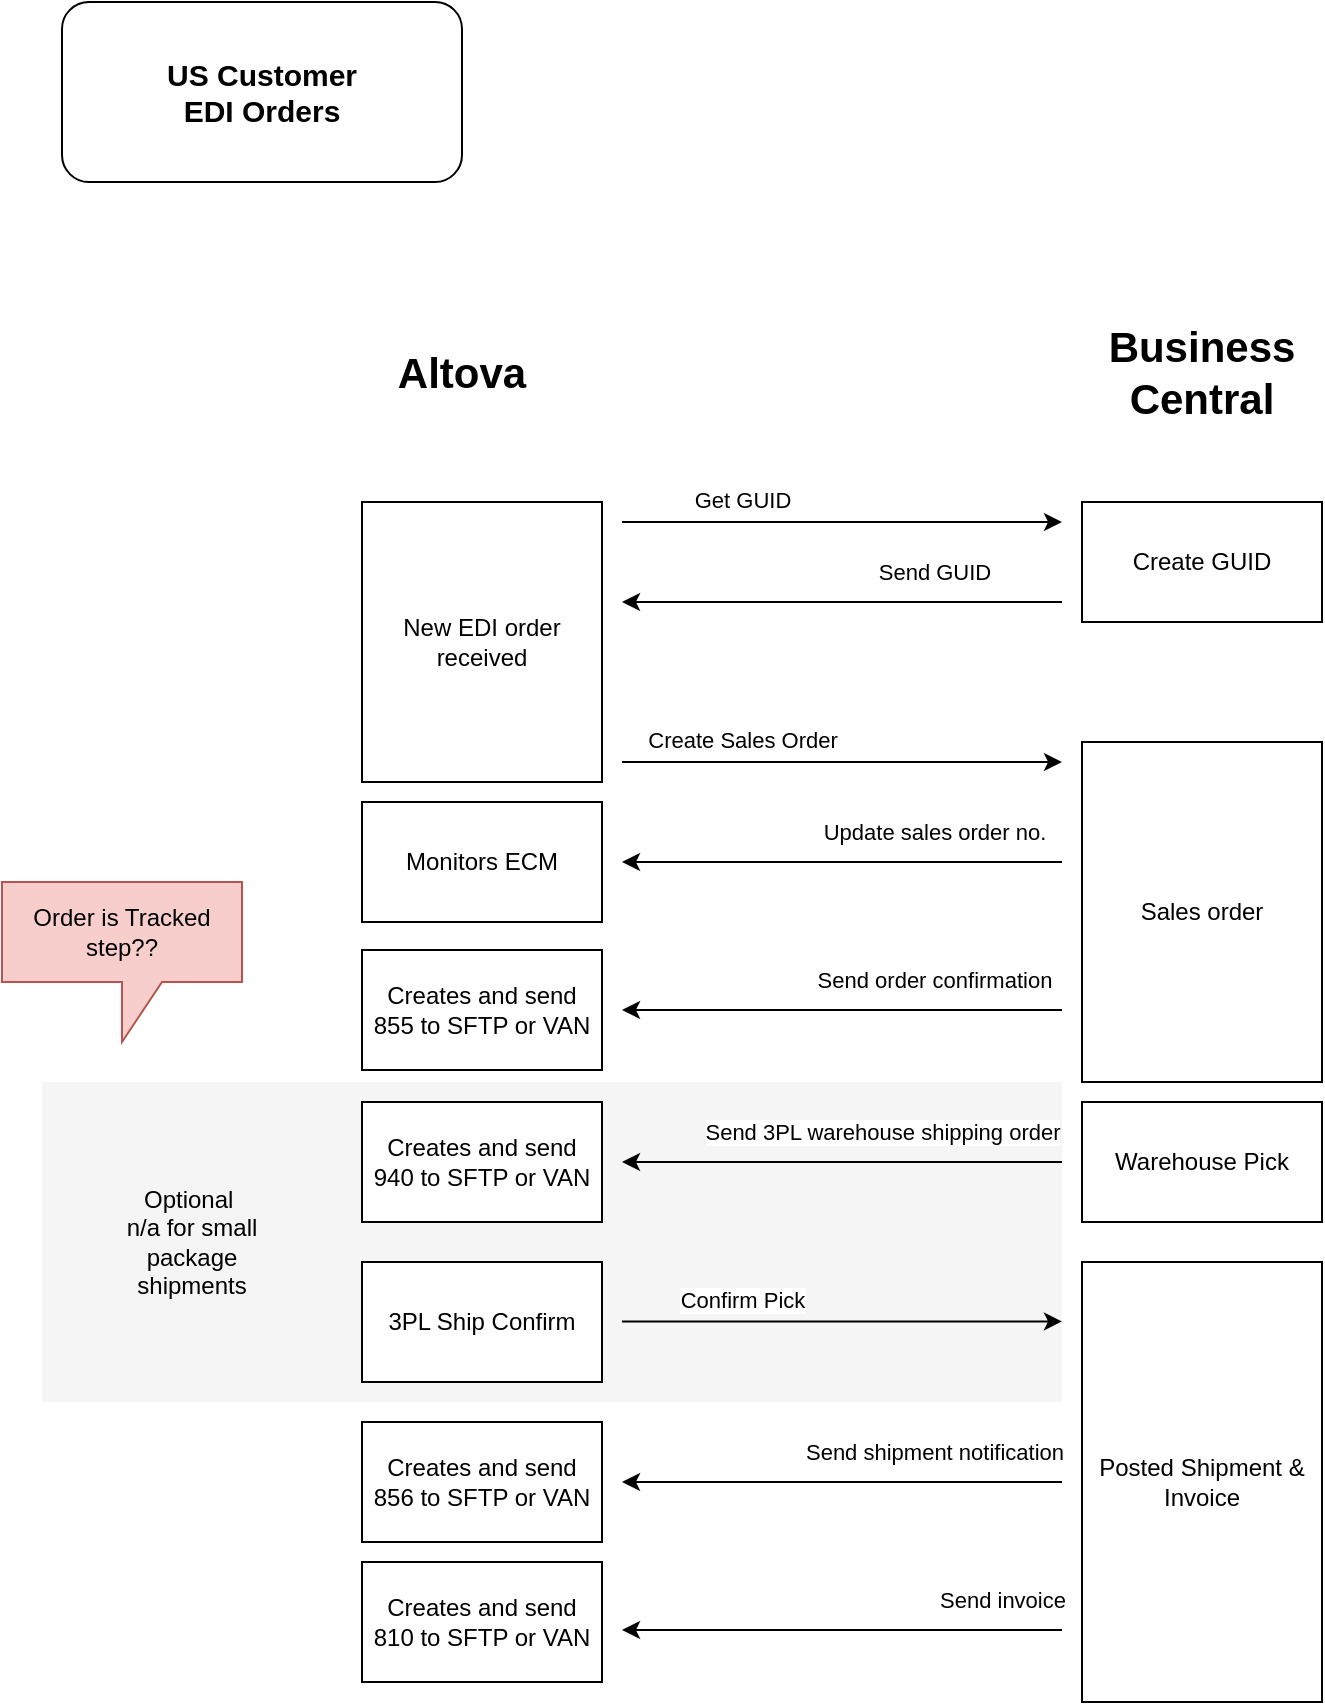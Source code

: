<mxfile version="22.1.1" type="github" pages="3">
  <diagram name="US Customer EDI Orders" id="ITsrPc8U3nd3HmOz6KBZ">
    <mxGraphModel dx="992" dy="601" grid="1" gridSize="10" guides="1" tooltips="1" connect="1" arrows="1" fold="1" page="1" pageScale="1" pageWidth="827" pageHeight="1169" math="0" shadow="0">
      <root>
        <mxCell id="0" />
        <mxCell id="1" parent="0" />
        <mxCell id="JtWlEISLe5lI5274EbQN-45" value="" style="rounded=0;whiteSpace=wrap;html=1;fillColor=#f5f5f5;fontColor=#333333;strokeColor=none;" vertex="1" parent="1">
          <mxGeometry x="50" y="590" width="510" height="160" as="geometry" />
        </mxCell>
        <mxCell id="JtWlEISLe5lI5274EbQN-3" value="" style="endArrow=classic;html=1;rounded=0;" edge="1" parent="1">
          <mxGeometry width="50" height="50" relative="1" as="geometry">
            <mxPoint x="340" y="310" as="sourcePoint" />
            <mxPoint x="560" y="310" as="targetPoint" />
          </mxGeometry>
        </mxCell>
        <mxCell id="JtWlEISLe5lI5274EbQN-4" value="Get GUID" style="edgeLabel;html=1;align=center;verticalAlign=middle;resizable=0;points=[];" vertex="1" connectable="0" parent="JtWlEISLe5lI5274EbQN-3">
          <mxGeometry x="-0.238" y="-2" relative="1" as="geometry">
            <mxPoint x="-24" y="-13" as="offset" />
          </mxGeometry>
        </mxCell>
        <mxCell id="JtWlEISLe5lI5274EbQN-8" value="" style="endArrow=classic;html=1;rounded=0;" edge="1" parent="1">
          <mxGeometry width="50" height="50" relative="1" as="geometry">
            <mxPoint x="560" y="350" as="sourcePoint" />
            <mxPoint x="340" y="350" as="targetPoint" />
          </mxGeometry>
        </mxCell>
        <mxCell id="JtWlEISLe5lI5274EbQN-9" value="Send GUID" style="edgeLabel;html=1;align=center;verticalAlign=middle;resizable=0;points=[];" vertex="1" connectable="0" parent="JtWlEISLe5lI5274EbQN-8">
          <mxGeometry x="-0.238" y="-2" relative="1" as="geometry">
            <mxPoint x="20" y="-13" as="offset" />
          </mxGeometry>
        </mxCell>
        <mxCell id="JtWlEISLe5lI5274EbQN-10" value="" style="endArrow=classic;html=1;rounded=0;" edge="1" parent="1">
          <mxGeometry width="50" height="50" relative="1" as="geometry">
            <mxPoint x="340" y="430" as="sourcePoint" />
            <mxPoint x="560" y="430" as="targetPoint" />
          </mxGeometry>
        </mxCell>
        <mxCell id="JtWlEISLe5lI5274EbQN-11" value="Create Sales Order" style="edgeLabel;html=1;align=center;verticalAlign=middle;resizable=0;points=[];" vertex="1" connectable="0" parent="JtWlEISLe5lI5274EbQN-10">
          <mxGeometry x="-0.238" y="-2" relative="1" as="geometry">
            <mxPoint x="-24" y="-13" as="offset" />
          </mxGeometry>
        </mxCell>
        <mxCell id="JtWlEISLe5lI5274EbQN-12" value="" style="endArrow=classic;html=1;rounded=0;" edge="1" parent="1">
          <mxGeometry width="50" height="50" relative="1" as="geometry">
            <mxPoint x="560" y="480" as="sourcePoint" />
            <mxPoint x="340" y="480" as="targetPoint" />
          </mxGeometry>
        </mxCell>
        <mxCell id="JtWlEISLe5lI5274EbQN-13" value="Update sales order no." style="edgeLabel;html=1;align=center;verticalAlign=middle;resizable=0;points=[];" vertex="1" connectable="0" parent="JtWlEISLe5lI5274EbQN-12">
          <mxGeometry x="-0.238" y="-2" relative="1" as="geometry">
            <mxPoint x="20" y="-13" as="offset" />
          </mxGeometry>
        </mxCell>
        <mxCell id="JtWlEISLe5lI5274EbQN-14" value="" style="endArrow=classic;html=1;rounded=0;" edge="1" parent="1">
          <mxGeometry width="50" height="50" relative="1" as="geometry">
            <mxPoint x="560" y="554" as="sourcePoint" />
            <mxPoint x="340" y="554" as="targetPoint" />
          </mxGeometry>
        </mxCell>
        <mxCell id="JtWlEISLe5lI5274EbQN-15" value="Send order confirmation" style="edgeLabel;html=1;align=center;verticalAlign=middle;resizable=0;points=[];" vertex="1" connectable="0" parent="JtWlEISLe5lI5274EbQN-14">
          <mxGeometry x="-0.238" y="-2" relative="1" as="geometry">
            <mxPoint x="20" y="-13" as="offset" />
          </mxGeometry>
        </mxCell>
        <mxCell id="JtWlEISLe5lI5274EbQN-16" value="Create GUID" style="rounded=0;whiteSpace=wrap;html=1;" vertex="1" parent="1">
          <mxGeometry x="570" y="300" width="120" height="60" as="geometry" />
        </mxCell>
        <mxCell id="JtWlEISLe5lI5274EbQN-17" value="Sales order" style="rounded=0;whiteSpace=wrap;html=1;" vertex="1" parent="1">
          <mxGeometry x="570" y="420" width="120" height="170" as="geometry" />
        </mxCell>
        <mxCell id="JtWlEISLe5lI5274EbQN-22" value="New EDI order received" style="rounded=0;whiteSpace=wrap;html=1;" vertex="1" parent="1">
          <mxGeometry x="210" y="300" width="120" height="140" as="geometry" />
        </mxCell>
        <mxCell id="JtWlEISLe5lI5274EbQN-23" value="Creates and send 855 to SFTP or VAN" style="rounded=0;whiteSpace=wrap;html=1;" vertex="1" parent="1">
          <mxGeometry x="210" y="524" width="120" height="60" as="geometry" />
        </mxCell>
        <mxCell id="JtWlEISLe5lI5274EbQN-24" value="Altova" style="text;html=1;strokeColor=none;fillColor=none;align=center;verticalAlign=middle;whiteSpace=wrap;rounded=0;fontSize=21;fontStyle=1" vertex="1" parent="1">
          <mxGeometry x="230" y="220" width="60" height="30" as="geometry" />
        </mxCell>
        <mxCell id="JtWlEISLe5lI5274EbQN-25" value="Business Central" style="text;html=1;strokeColor=none;fillColor=none;align=center;verticalAlign=middle;whiteSpace=wrap;rounded=0;fontSize=21;fontStyle=1" vertex="1" parent="1">
          <mxGeometry x="600" y="220" width="60" height="30" as="geometry" />
        </mxCell>
        <mxCell id="JtWlEISLe5lI5274EbQN-26" value="Monitors ECM" style="rounded=0;whiteSpace=wrap;html=1;" vertex="1" parent="1">
          <mxGeometry x="210" y="450" width="120" height="60" as="geometry" />
        </mxCell>
        <mxCell id="JtWlEISLe5lI5274EbQN-27" value="" style="endArrow=classic;html=1;rounded=0;" edge="1" parent="1">
          <mxGeometry width="50" height="50" relative="1" as="geometry">
            <mxPoint x="560" y="630" as="sourcePoint" />
            <mxPoint x="340" y="630" as="targetPoint" />
          </mxGeometry>
        </mxCell>
        <mxCell id="JtWlEISLe5lI5274EbQN-28" value="Send 3PL warehouse shipping order" style="edgeLabel;html=1;align=center;verticalAlign=middle;resizable=0;points=[];" vertex="1" connectable="0" parent="JtWlEISLe5lI5274EbQN-27">
          <mxGeometry x="-0.238" y="-2" relative="1" as="geometry">
            <mxPoint x="-6" y="-13" as="offset" />
          </mxGeometry>
        </mxCell>
        <mxCell id="JtWlEISLe5lI5274EbQN-29" value="Creates and send 940 to SFTP or VAN" style="rounded=0;whiteSpace=wrap;html=1;" vertex="1" parent="1">
          <mxGeometry x="210" y="600" width="120" height="60" as="geometry" />
        </mxCell>
        <mxCell id="JtWlEISLe5lI5274EbQN-30" value="Warehouse Pick" style="rounded=0;whiteSpace=wrap;html=1;" vertex="1" parent="1">
          <mxGeometry x="570" y="600" width="120" height="60" as="geometry" />
        </mxCell>
        <mxCell id="JtWlEISLe5lI5274EbQN-31" value="3PL Ship Confirm" style="rounded=0;whiteSpace=wrap;html=1;" vertex="1" parent="1">
          <mxGeometry x="210" y="680" width="120" height="60" as="geometry" />
        </mxCell>
        <mxCell id="JtWlEISLe5lI5274EbQN-32" value="Posted Shipment &amp;amp; Invoice" style="rounded=0;whiteSpace=wrap;html=1;" vertex="1" parent="1">
          <mxGeometry x="570" y="680" width="120" height="220" as="geometry" />
        </mxCell>
        <mxCell id="JtWlEISLe5lI5274EbQN-33" value="" style="endArrow=classic;html=1;rounded=0;" edge="1" parent="1">
          <mxGeometry width="50" height="50" relative="1" as="geometry">
            <mxPoint x="340" y="709.71" as="sourcePoint" />
            <mxPoint x="560" y="709.71" as="targetPoint" />
          </mxGeometry>
        </mxCell>
        <mxCell id="JtWlEISLe5lI5274EbQN-34" value="Confirm Pick" style="edgeLabel;html=1;align=center;verticalAlign=middle;resizable=0;points=[];" vertex="1" connectable="0" parent="JtWlEISLe5lI5274EbQN-33">
          <mxGeometry x="-0.238" y="-2" relative="1" as="geometry">
            <mxPoint x="-24" y="-13" as="offset" />
          </mxGeometry>
        </mxCell>
        <mxCell id="JtWlEISLe5lI5274EbQN-37" value="" style="endArrow=classic;html=1;rounded=0;" edge="1" parent="1">
          <mxGeometry width="50" height="50" relative="1" as="geometry">
            <mxPoint x="560" y="790" as="sourcePoint" />
            <mxPoint x="340" y="790" as="targetPoint" />
          </mxGeometry>
        </mxCell>
        <mxCell id="JtWlEISLe5lI5274EbQN-38" value="Send shipment notification" style="edgeLabel;html=1;align=center;verticalAlign=middle;resizable=0;points=[];" vertex="1" connectable="0" parent="JtWlEISLe5lI5274EbQN-37">
          <mxGeometry x="-0.238" y="-2" relative="1" as="geometry">
            <mxPoint x="20" y="-13" as="offset" />
          </mxGeometry>
        </mxCell>
        <mxCell id="JtWlEISLe5lI5274EbQN-39" value="" style="endArrow=classic;html=1;rounded=0;" edge="1" parent="1">
          <mxGeometry width="50" height="50" relative="1" as="geometry">
            <mxPoint x="560" y="864" as="sourcePoint" />
            <mxPoint x="340" y="864" as="targetPoint" />
          </mxGeometry>
        </mxCell>
        <mxCell id="JtWlEISLe5lI5274EbQN-40" value="Send invoice" style="edgeLabel;html=1;align=center;verticalAlign=middle;resizable=0;points=[];" vertex="1" connectable="0" parent="JtWlEISLe5lI5274EbQN-39">
          <mxGeometry x="-0.238" y="-2" relative="1" as="geometry">
            <mxPoint x="54" y="-13" as="offset" />
          </mxGeometry>
        </mxCell>
        <mxCell id="JtWlEISLe5lI5274EbQN-41" value="Creates and send 856 to SFTP or VAN" style="rounded=0;whiteSpace=wrap;html=1;" vertex="1" parent="1">
          <mxGeometry x="210" y="760" width="120" height="60" as="geometry" />
        </mxCell>
        <mxCell id="JtWlEISLe5lI5274EbQN-42" value="Creates and send 810 to SFTP or VAN" style="rounded=0;whiteSpace=wrap;html=1;" vertex="1" parent="1">
          <mxGeometry x="210" y="830" width="120" height="60" as="geometry" />
        </mxCell>
        <mxCell id="JtWlEISLe5lI5274EbQN-44" value="&lt;b&gt;&lt;font style=&quot;font-size: 15px;&quot;&gt;US Customer&lt;br&gt;EDI Orders&lt;br&gt;&lt;/font&gt;&lt;/b&gt;" style="rounded=1;whiteSpace=wrap;html=1;" vertex="1" parent="1">
          <mxGeometry x="60" y="50" width="200" height="90" as="geometry" />
        </mxCell>
        <mxCell id="JtWlEISLe5lI5274EbQN-46" value="Optional&amp;nbsp;&lt;br&gt;n/a for small package shipments" style="text;html=1;strokeColor=none;fillColor=none;align=center;verticalAlign=middle;whiteSpace=wrap;rounded=0;" vertex="1" parent="1">
          <mxGeometry x="80" y="625" width="90" height="90" as="geometry" />
        </mxCell>
        <mxCell id="3aIiWar21IQDUa9kbG3w-1" value="Order is Tracked step??" style="shape=callout;whiteSpace=wrap;html=1;perimeter=calloutPerimeter;fillColor=#f8cecc;strokeColor=#b85450;" vertex="1" parent="1">
          <mxGeometry x="30" y="490" width="120" height="80" as="geometry" />
        </mxCell>
      </root>
    </mxGraphModel>
  </diagram>
  <diagram id="KZDfWA0T3XtM2lGo0jat" name="US Customer Manual Orders">
    <mxGraphModel dx="1042" dy="631" grid="1" gridSize="10" guides="1" tooltips="1" connect="1" arrows="1" fold="1" page="1" pageScale="1" pageWidth="827" pageHeight="1169" math="0" shadow="0">
      <root>
        <mxCell id="0" />
        <mxCell id="1" parent="0" />
        <mxCell id="5Jw9zOcu6eq8JcdrAUl5-1" value="Altova" style="text;html=1;strokeColor=none;fillColor=none;align=center;verticalAlign=middle;whiteSpace=wrap;rounded=0;fontSize=21;fontStyle=1" vertex="1" parent="1">
          <mxGeometry x="230" y="220" width="60" height="30" as="geometry" />
        </mxCell>
        <mxCell id="5Jw9zOcu6eq8JcdrAUl5-2" value="Business Central" style="text;html=1;strokeColor=none;fillColor=none;align=center;verticalAlign=middle;whiteSpace=wrap;rounded=0;fontSize=21;fontStyle=1" vertex="1" parent="1">
          <mxGeometry x="600" y="220" width="60" height="30" as="geometry" />
        </mxCell>
        <mxCell id="5Jw9zOcu6eq8JcdrAUl5-3" value="&lt;b&gt;&lt;font style=&quot;font-size: 15px;&quot;&gt;US Customer &lt;br&gt;Manual Orders&lt;/font&gt;&lt;/b&gt;" style="rounded=1;whiteSpace=wrap;html=1;" vertex="1" parent="1">
          <mxGeometry x="60" y="50" width="200" height="90" as="geometry" />
        </mxCell>
        <mxCell id="fH2inK8ofbZoNW9_J7KG-1" value="" style="rounded=0;whiteSpace=wrap;html=1;fillColor=#f5f5f5;fontColor=#333333;strokeColor=none;" vertex="1" parent="1">
          <mxGeometry x="70" y="315" width="510" height="160" as="geometry" />
        </mxCell>
        <mxCell id="fH2inK8ofbZoNW9_J7KG-17" value="" style="endArrow=classic;html=1;rounded=0;" edge="1" parent="1">
          <mxGeometry width="50" height="50" relative="1" as="geometry">
            <mxPoint x="580" y="355" as="sourcePoint" />
            <mxPoint x="360" y="355" as="targetPoint" />
          </mxGeometry>
        </mxCell>
        <mxCell id="fH2inK8ofbZoNW9_J7KG-18" value="Send 3PL warehouse shipping order" style="edgeLabel;html=1;align=center;verticalAlign=middle;resizable=0;points=[];" vertex="1" connectable="0" parent="fH2inK8ofbZoNW9_J7KG-17">
          <mxGeometry x="-0.238" y="-2" relative="1" as="geometry">
            <mxPoint x="-6" y="-13" as="offset" />
          </mxGeometry>
        </mxCell>
        <mxCell id="fH2inK8ofbZoNW9_J7KG-19" value="Creates and send 940 to SFTP or VAN" style="rounded=0;whiteSpace=wrap;html=1;" vertex="1" parent="1">
          <mxGeometry x="230" y="325" width="120" height="60" as="geometry" />
        </mxCell>
        <mxCell id="fH2inK8ofbZoNW9_J7KG-20" value="Warehouse Pick" style="rounded=0;whiteSpace=wrap;html=1;" vertex="1" parent="1">
          <mxGeometry x="590" y="325" width="120" height="60" as="geometry" />
        </mxCell>
        <mxCell id="fH2inK8ofbZoNW9_J7KG-21" value="3PL Ship Confirm" style="rounded=0;whiteSpace=wrap;html=1;" vertex="1" parent="1">
          <mxGeometry x="230" y="405" width="120" height="60" as="geometry" />
        </mxCell>
        <mxCell id="fH2inK8ofbZoNW9_J7KG-22" value="Posted Shipment &amp;amp; Invoice" style="rounded=0;whiteSpace=wrap;html=1;" vertex="1" parent="1">
          <mxGeometry x="590" y="405" width="120" height="75" as="geometry" />
        </mxCell>
        <mxCell id="fH2inK8ofbZoNW9_J7KG-23" value="" style="endArrow=classic;html=1;rounded=0;" edge="1" parent="1">
          <mxGeometry width="50" height="50" relative="1" as="geometry">
            <mxPoint x="360" y="434.71" as="sourcePoint" />
            <mxPoint x="580" y="434.71" as="targetPoint" />
          </mxGeometry>
        </mxCell>
        <mxCell id="fH2inK8ofbZoNW9_J7KG-24" value="Confirm Pick" style="edgeLabel;html=1;align=center;verticalAlign=middle;resizable=0;points=[];" vertex="1" connectable="0" parent="fH2inK8ofbZoNW9_J7KG-23">
          <mxGeometry x="-0.238" y="-2" relative="1" as="geometry">
            <mxPoint x="-24" y="-13" as="offset" />
          </mxGeometry>
        </mxCell>
        <mxCell id="fH2inK8ofbZoNW9_J7KG-31" value="Optional&amp;nbsp;&lt;br&gt;n/a for small package shipments" style="text;html=1;strokeColor=none;fillColor=none;align=center;verticalAlign=middle;whiteSpace=wrap;rounded=0;" vertex="1" parent="1">
          <mxGeometry x="100" y="350" width="90" height="90" as="geometry" />
        </mxCell>
        <mxCell id="chedrDttZ11qbUH9Nfrh-1" value="Order is Tracked step??" style="shape=callout;whiteSpace=wrap;html=1;perimeter=calloutPerimeter;fillColor=#f8cecc;strokeColor=#b85450;" vertex="1" parent="1">
          <mxGeometry x="20" y="250" width="120" height="80" as="geometry" />
        </mxCell>
      </root>
    </mxGraphModel>
  </diagram>
  <diagram id="GMdQ3Au9O6GhQucuq0gJ" name="UK Customer API Web Orders">
    <mxGraphModel dx="1042" dy="631" grid="1" gridSize="10" guides="1" tooltips="1" connect="1" arrows="1" fold="1" page="1" pageScale="1" pageWidth="827" pageHeight="1169" math="0" shadow="0">
      <root>
        <mxCell id="0" />
        <mxCell id="1" parent="0" />
        <mxCell id="WcAhxkXcF2Z3KH3UQo9J-1" value="SQL" style="text;html=1;strokeColor=none;fillColor=none;align=center;verticalAlign=middle;whiteSpace=wrap;rounded=0;fontSize=21;fontStyle=1" vertex="1" parent="1">
          <mxGeometry x="230" y="220" width="60" height="30" as="geometry" />
        </mxCell>
        <mxCell id="WcAhxkXcF2Z3KH3UQo9J-2" value="Business Central" style="text;html=1;strokeColor=none;fillColor=none;align=center;verticalAlign=middle;whiteSpace=wrap;rounded=0;fontSize=21;fontStyle=1" vertex="1" parent="1">
          <mxGeometry x="600" y="220" width="60" height="30" as="geometry" />
        </mxCell>
        <mxCell id="WcAhxkXcF2Z3KH3UQo9J-3" value="&lt;b&gt;&lt;font style=&quot;font-size: 15px;&quot;&gt;UK Customer &lt;br&gt;API Web Orders&lt;/font&gt;&lt;/b&gt;" style="rounded=1;whiteSpace=wrap;html=1;" vertex="1" parent="1">
          <mxGeometry x="60" y="50" width="200" height="90" as="geometry" />
        </mxCell>
        <mxCell id="h6jpZPkwnBR7Yi83PRTD-5" value="" style="endArrow=classic;html=1;rounded=0;" edge="1" parent="1">
          <mxGeometry width="50" height="50" relative="1" as="geometry">
            <mxPoint x="340" y="330" as="sourcePoint" />
            <mxPoint x="560" y="330" as="targetPoint" />
          </mxGeometry>
        </mxCell>
        <mxCell id="h6jpZPkwnBR7Yi83PRTD-6" value="Create Sales Order" style="edgeLabel;html=1;align=center;verticalAlign=middle;resizable=0;points=[];" vertex="1" connectable="0" parent="h6jpZPkwnBR7Yi83PRTD-5">
          <mxGeometry x="-0.238" y="-2" relative="1" as="geometry">
            <mxPoint x="-24" y="-13" as="offset" />
          </mxGeometry>
        </mxCell>
        <mxCell id="h6jpZPkwnBR7Yi83PRTD-7" value="" style="endArrow=classic;html=1;rounded=0;" edge="1" parent="1">
          <mxGeometry width="50" height="50" relative="1" as="geometry">
            <mxPoint x="560" y="420" as="sourcePoint" />
            <mxPoint x="340" y="420" as="targetPoint" />
          </mxGeometry>
        </mxCell>
        <mxCell id="h6jpZPkwnBR7Yi83PRTD-8" value="Update GUID and sales order no." style="edgeLabel;html=1;align=center;verticalAlign=middle;resizable=0;points=[];" vertex="1" connectable="0" parent="h6jpZPkwnBR7Yi83PRTD-7">
          <mxGeometry x="-0.238" y="-2" relative="1" as="geometry">
            <mxPoint x="4" y="-13" as="offset" />
          </mxGeometry>
        </mxCell>
        <mxCell id="h6jpZPkwnBR7Yi83PRTD-13" value="New order received" style="rounded=0;whiteSpace=wrap;html=1;" vertex="1" parent="1">
          <mxGeometry x="210" y="300" width="120" height="170" as="geometry" />
        </mxCell>
        <mxCell id="h6jpZPkwnBR7Yi83PRTD-17" value="Sales order" style="rounded=0;whiteSpace=wrap;html=1;" vertex="1" parent="1">
          <mxGeometry x="570" y="300" width="120" height="170" as="geometry" />
        </mxCell>
      </root>
    </mxGraphModel>
  </diagram>
</mxfile>
